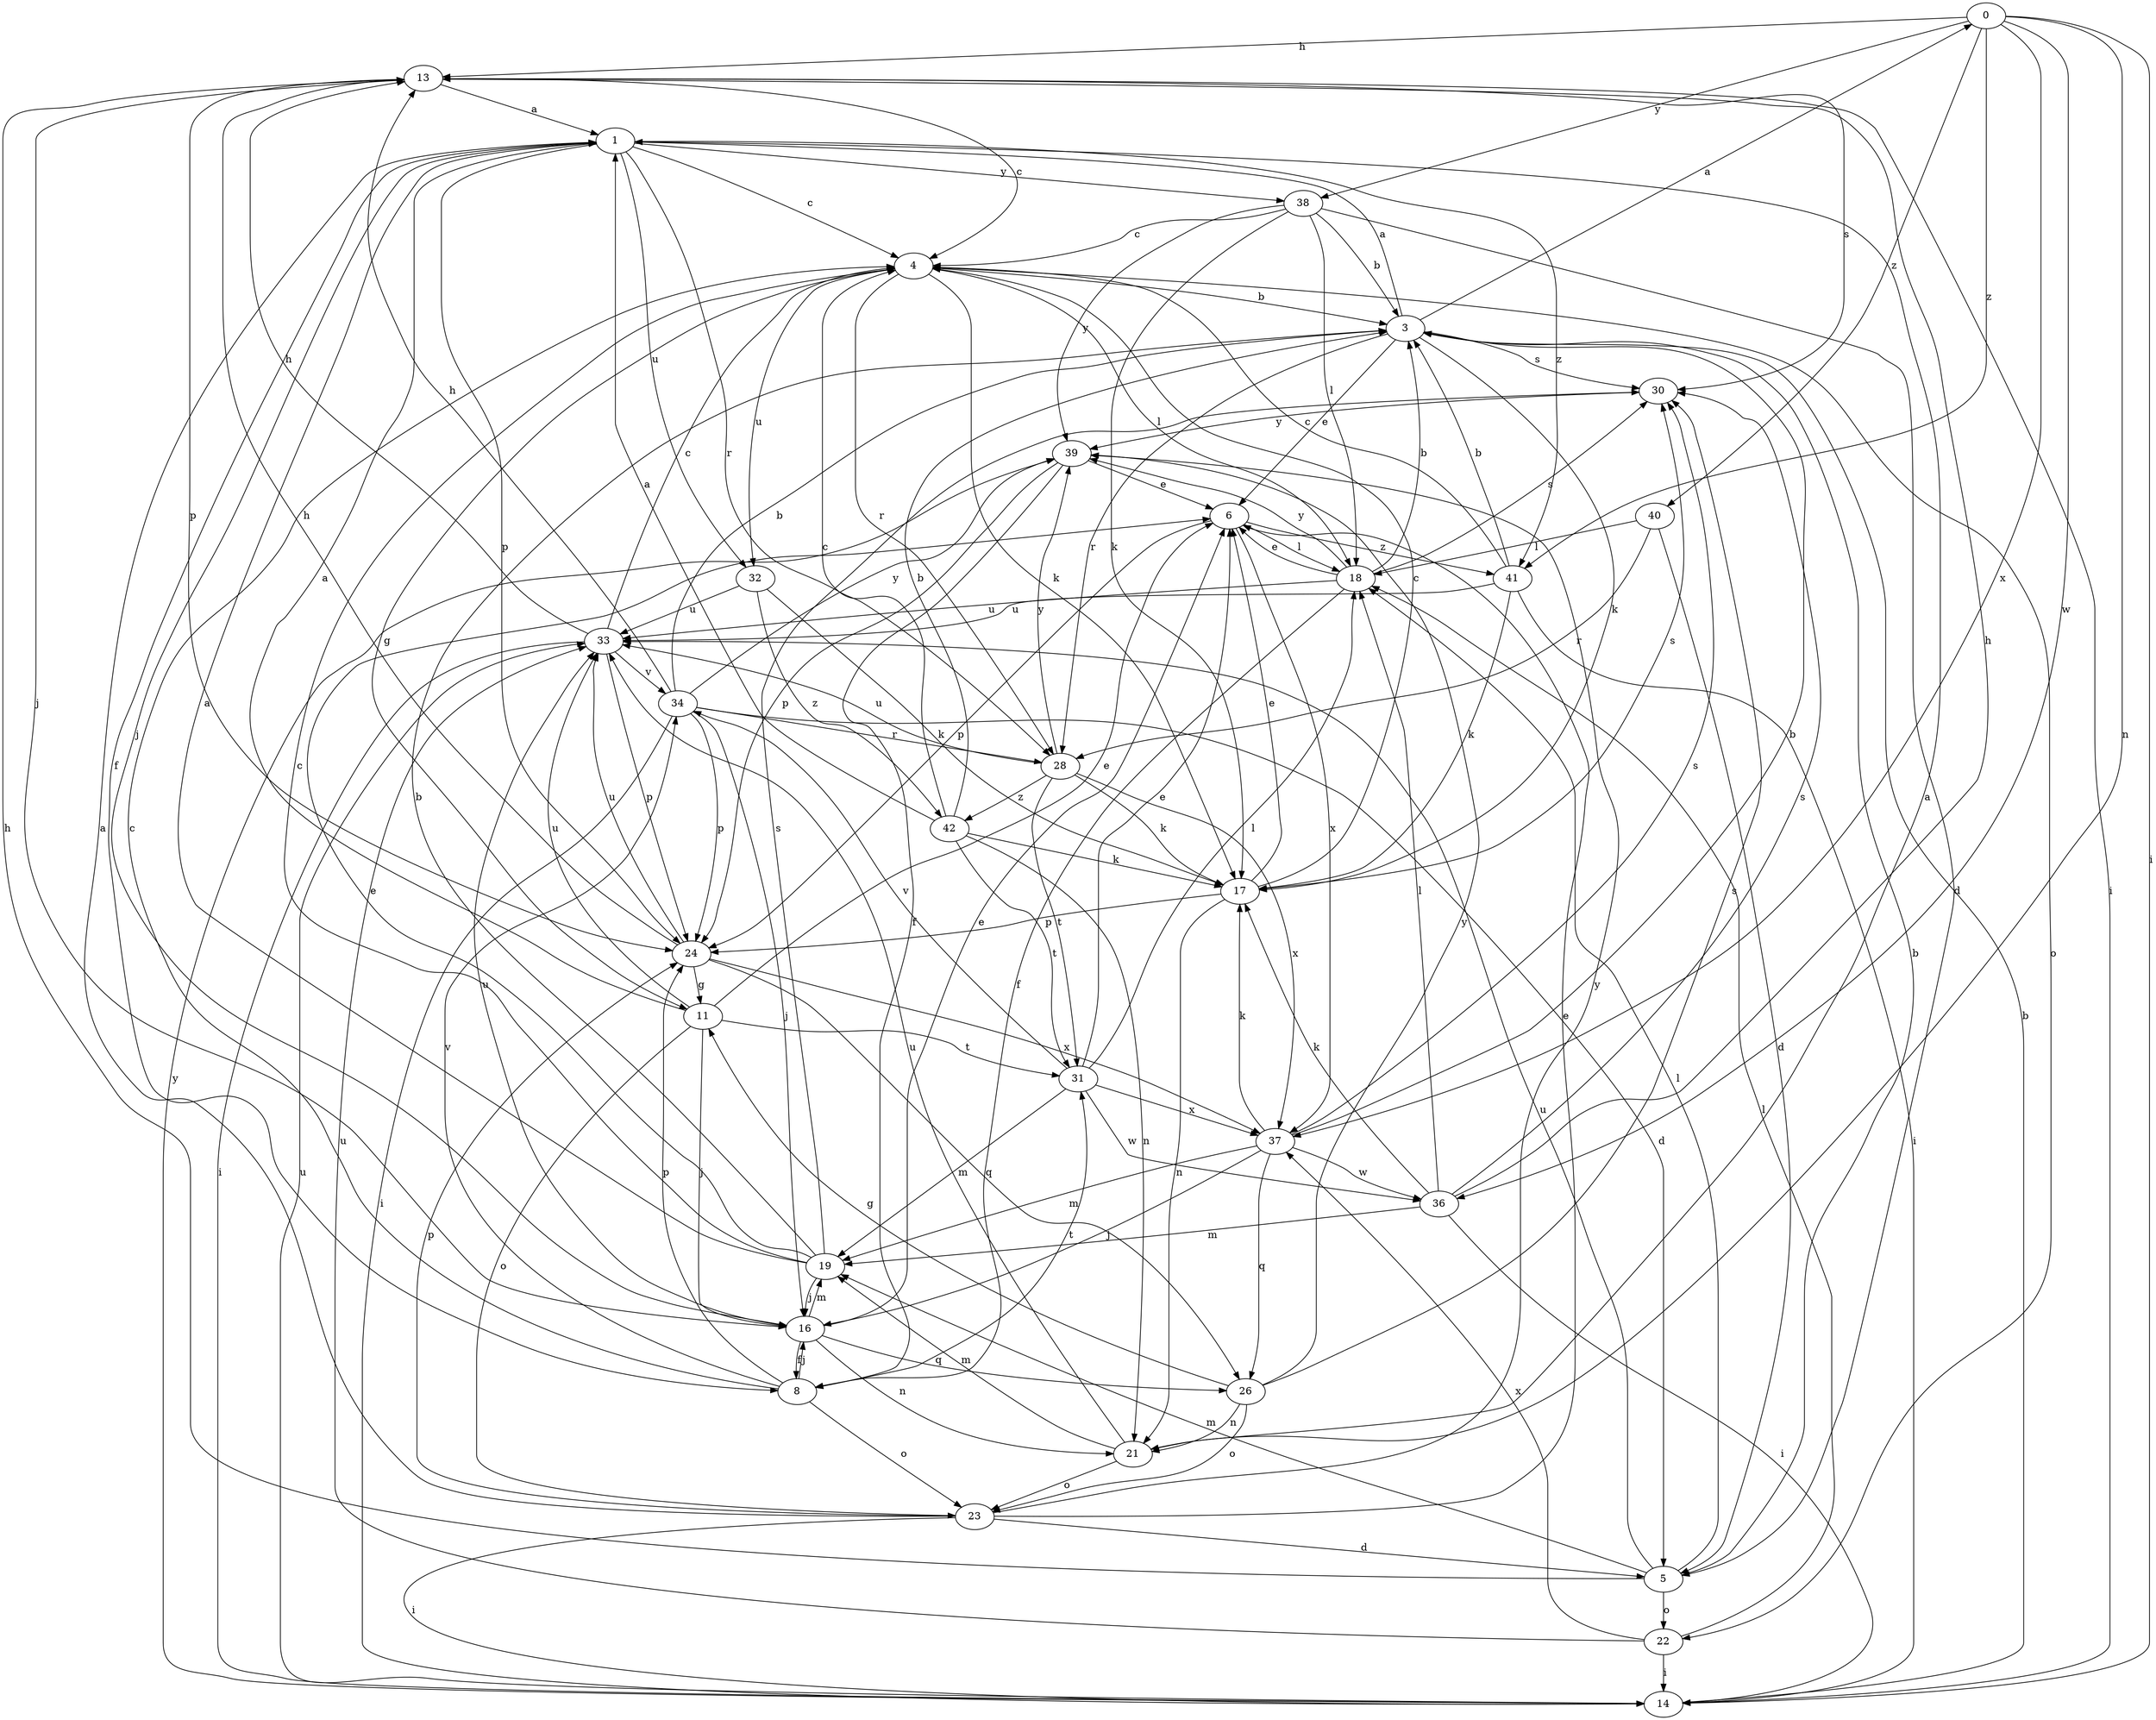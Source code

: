 strict digraph  {
0;
1;
3;
4;
5;
6;
8;
11;
13;
14;
16;
17;
18;
19;
21;
22;
23;
24;
26;
28;
30;
31;
32;
33;
34;
36;
37;
38;
39;
40;
41;
42;
0 -> 13  [label=h];
0 -> 14  [label=i];
0 -> 21  [label=n];
0 -> 36  [label=w];
0 -> 37  [label=x];
0 -> 38  [label=y];
0 -> 40  [label=z];
0 -> 41  [label=z];
1 -> 4  [label=c];
1 -> 8  [label=f];
1 -> 16  [label=j];
1 -> 24  [label=p];
1 -> 28  [label=r];
1 -> 32  [label=u];
1 -> 38  [label=y];
1 -> 41  [label=z];
3 -> 0  [label=a];
3 -> 1  [label=a];
3 -> 6  [label=e];
3 -> 17  [label=k];
3 -> 28  [label=r];
3 -> 30  [label=s];
4 -> 3  [label=b];
4 -> 11  [label=g];
4 -> 17  [label=k];
4 -> 18  [label=l];
4 -> 22  [label=o];
4 -> 28  [label=r];
4 -> 32  [label=u];
5 -> 3  [label=b];
5 -> 13  [label=h];
5 -> 18  [label=l];
5 -> 19  [label=m];
5 -> 22  [label=o];
5 -> 33  [label=u];
6 -> 18  [label=l];
6 -> 24  [label=p];
6 -> 37  [label=x];
6 -> 41  [label=z];
8 -> 4  [label=c];
8 -> 16  [label=j];
8 -> 23  [label=o];
8 -> 24  [label=p];
8 -> 31  [label=t];
8 -> 34  [label=v];
11 -> 1  [label=a];
11 -> 6  [label=e];
11 -> 16  [label=j];
11 -> 23  [label=o];
11 -> 31  [label=t];
11 -> 33  [label=u];
13 -> 1  [label=a];
13 -> 4  [label=c];
13 -> 14  [label=i];
13 -> 16  [label=j];
13 -> 24  [label=p];
13 -> 30  [label=s];
14 -> 3  [label=b];
14 -> 33  [label=u];
14 -> 39  [label=y];
16 -> 6  [label=e];
16 -> 8  [label=f];
16 -> 19  [label=m];
16 -> 21  [label=n];
16 -> 26  [label=q];
16 -> 33  [label=u];
17 -> 4  [label=c];
17 -> 6  [label=e];
17 -> 21  [label=n];
17 -> 24  [label=p];
17 -> 30  [label=s];
18 -> 3  [label=b];
18 -> 6  [label=e];
18 -> 8  [label=f];
18 -> 30  [label=s];
18 -> 33  [label=u];
18 -> 39  [label=y];
19 -> 1  [label=a];
19 -> 3  [label=b];
19 -> 4  [label=c];
19 -> 6  [label=e];
19 -> 16  [label=j];
19 -> 30  [label=s];
21 -> 1  [label=a];
21 -> 19  [label=m];
21 -> 23  [label=o];
21 -> 33  [label=u];
22 -> 14  [label=i];
22 -> 18  [label=l];
22 -> 33  [label=u];
22 -> 37  [label=x];
23 -> 1  [label=a];
23 -> 5  [label=d];
23 -> 6  [label=e];
23 -> 14  [label=i];
23 -> 24  [label=p];
23 -> 39  [label=y];
24 -> 11  [label=g];
24 -> 13  [label=h];
24 -> 26  [label=q];
24 -> 33  [label=u];
24 -> 37  [label=x];
26 -> 11  [label=g];
26 -> 21  [label=n];
26 -> 23  [label=o];
26 -> 30  [label=s];
26 -> 39  [label=y];
28 -> 17  [label=k];
28 -> 31  [label=t];
28 -> 33  [label=u];
28 -> 37  [label=x];
28 -> 39  [label=y];
28 -> 42  [label=z];
30 -> 39  [label=y];
31 -> 6  [label=e];
31 -> 18  [label=l];
31 -> 19  [label=m];
31 -> 34  [label=v];
31 -> 36  [label=w];
31 -> 37  [label=x];
32 -> 17  [label=k];
32 -> 33  [label=u];
32 -> 42  [label=z];
33 -> 4  [label=c];
33 -> 13  [label=h];
33 -> 14  [label=i];
33 -> 24  [label=p];
33 -> 34  [label=v];
34 -> 3  [label=b];
34 -> 5  [label=d];
34 -> 13  [label=h];
34 -> 14  [label=i];
34 -> 16  [label=j];
34 -> 24  [label=p];
34 -> 28  [label=r];
34 -> 39  [label=y];
36 -> 13  [label=h];
36 -> 14  [label=i];
36 -> 17  [label=k];
36 -> 18  [label=l];
36 -> 19  [label=m];
36 -> 30  [label=s];
37 -> 3  [label=b];
37 -> 16  [label=j];
37 -> 17  [label=k];
37 -> 19  [label=m];
37 -> 26  [label=q];
37 -> 30  [label=s];
37 -> 36  [label=w];
38 -> 3  [label=b];
38 -> 4  [label=c];
38 -> 5  [label=d];
38 -> 17  [label=k];
38 -> 18  [label=l];
38 -> 39  [label=y];
39 -> 6  [label=e];
39 -> 8  [label=f];
39 -> 24  [label=p];
40 -> 5  [label=d];
40 -> 18  [label=l];
40 -> 28  [label=r];
41 -> 3  [label=b];
41 -> 4  [label=c];
41 -> 14  [label=i];
41 -> 17  [label=k];
41 -> 33  [label=u];
42 -> 1  [label=a];
42 -> 3  [label=b];
42 -> 4  [label=c];
42 -> 17  [label=k];
42 -> 21  [label=n];
42 -> 31  [label=t];
}
